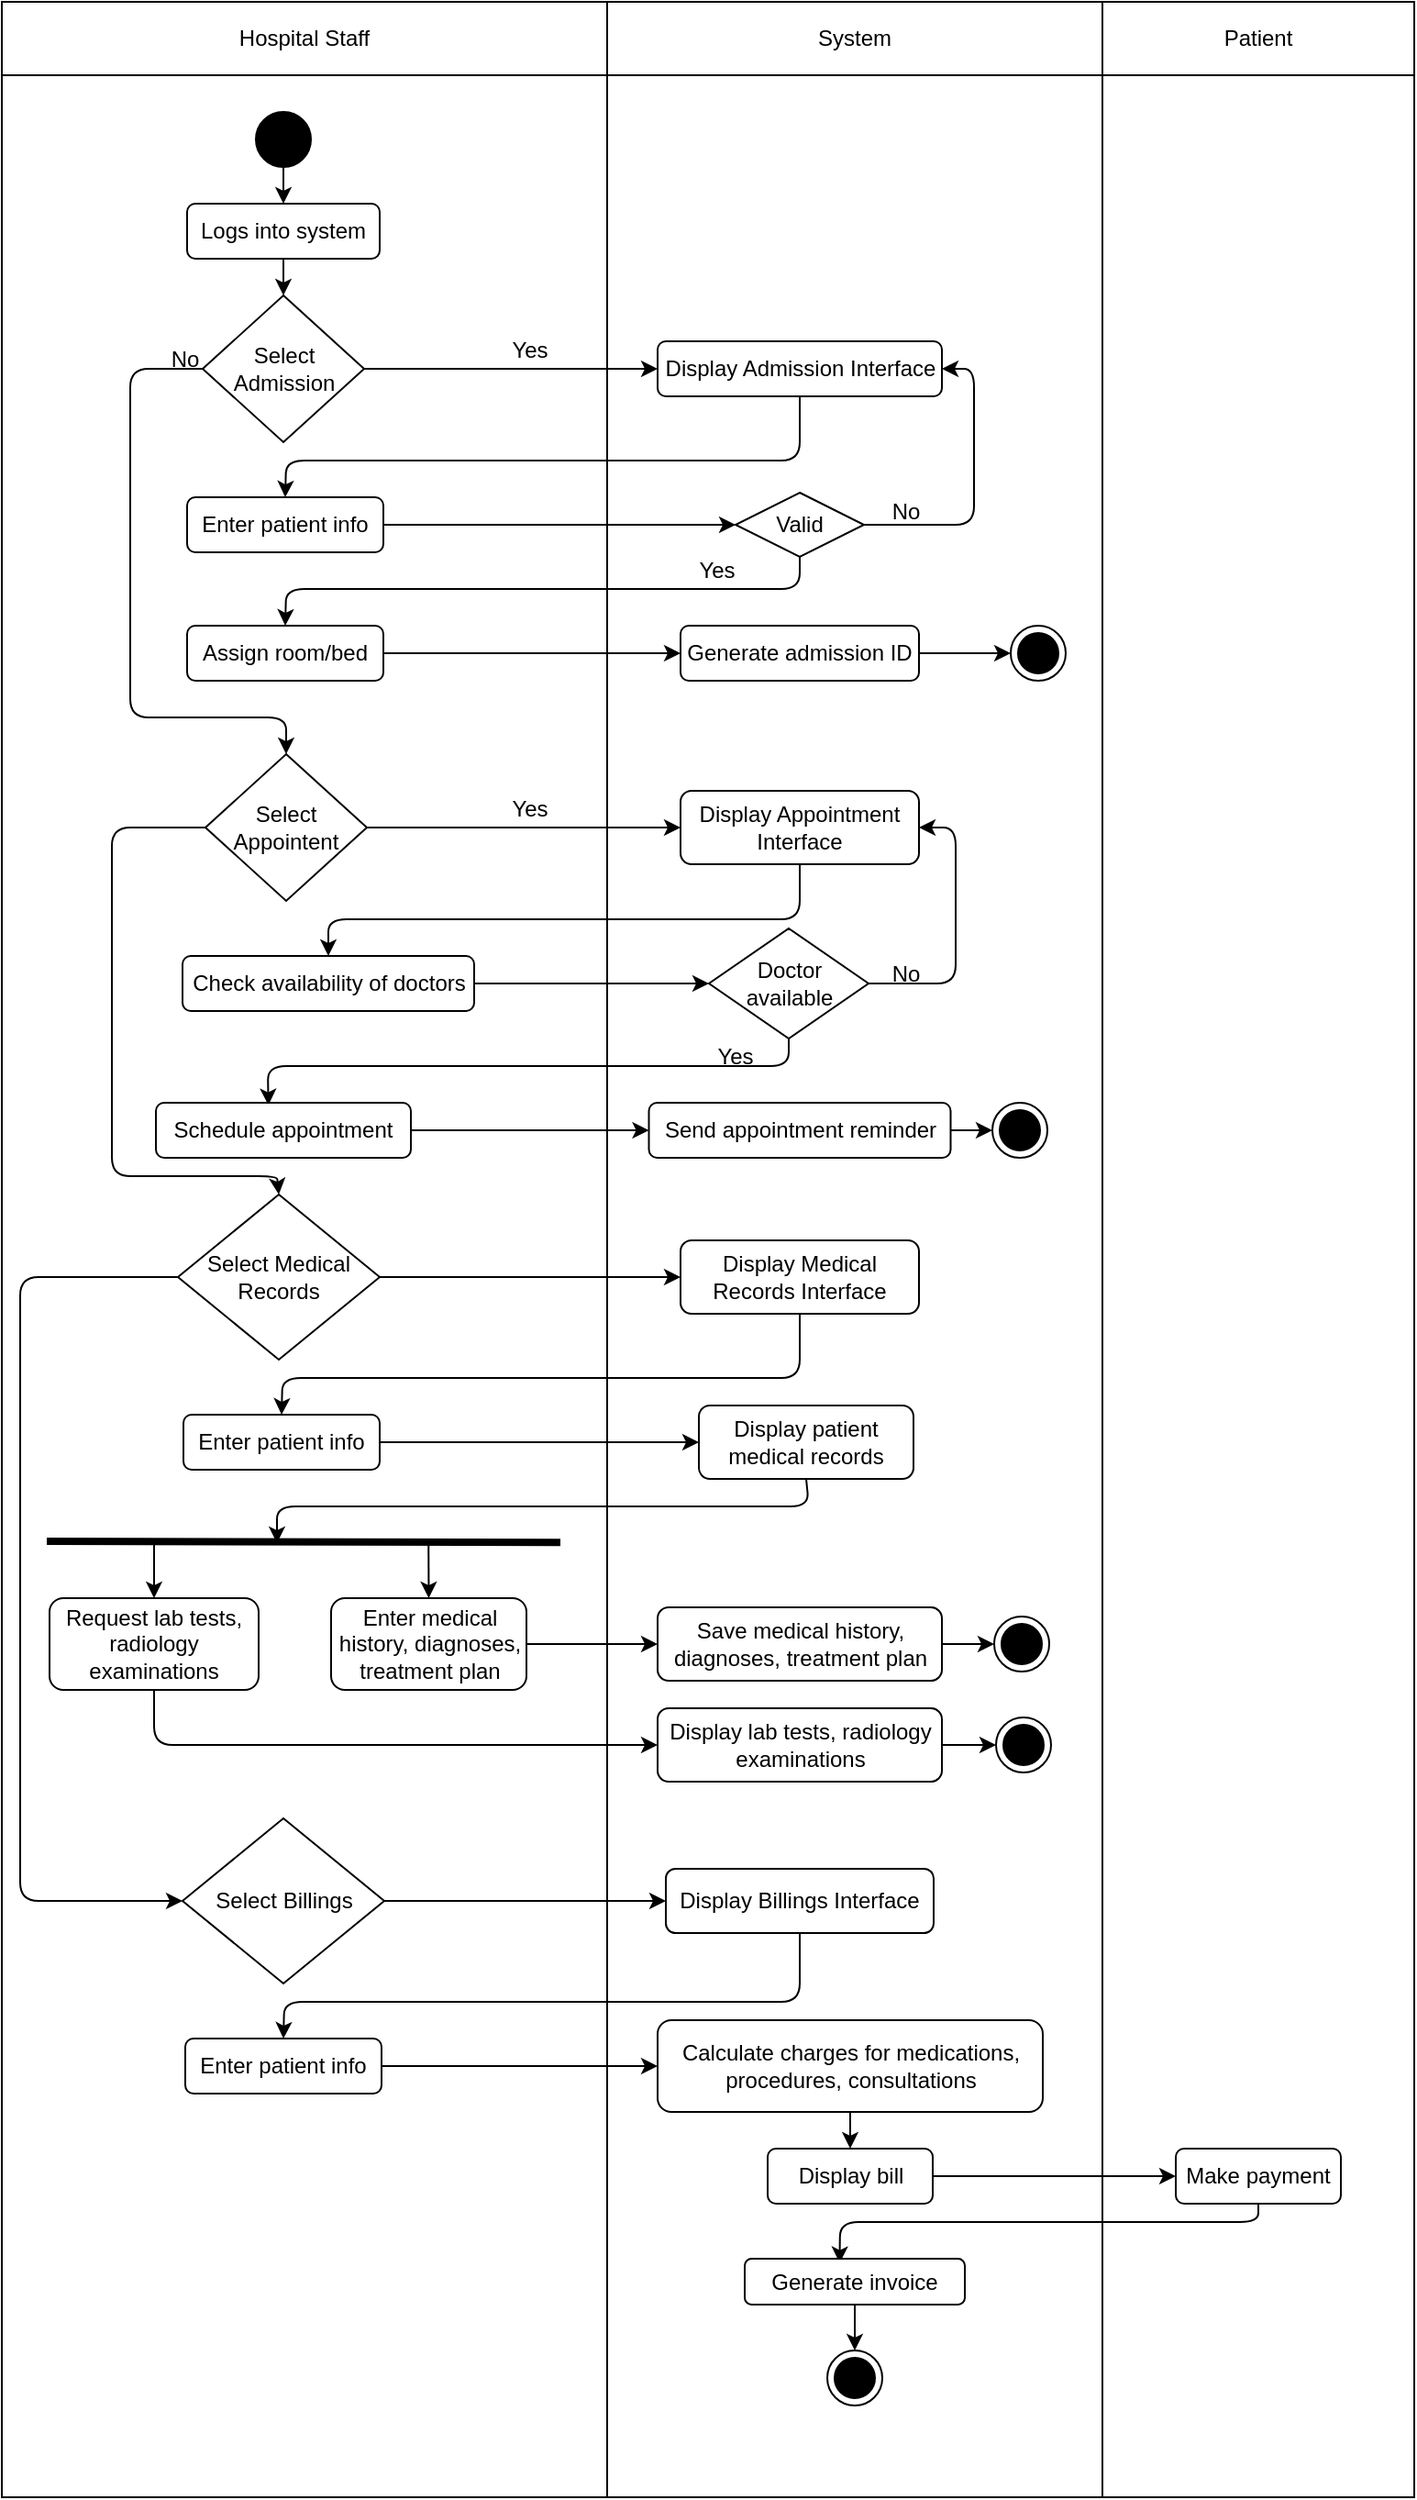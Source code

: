 <mxfile>
    <diagram id="4Sp2DBcpgXDXcl7x18Bd" name="Page-1">
        <mxGraphModel dx="2396" dy="68" grid="1" gridSize="10" guides="1" tooltips="1" connect="1" arrows="1" fold="1" page="1" pageScale="1" pageWidth="1100" pageHeight="850" math="0" shadow="0">
            <root>
                <mxCell id="0"/>
                <mxCell id="1" parent="0"/>
                <mxCell id="19" value="" style="rounded=0;whiteSpace=wrap;html=1;fillColor=#FFFFFF;" vertex="1" parent="1">
                    <mxGeometry x="980" y="860" width="170" height="1360" as="geometry"/>
                </mxCell>
                <mxCell id="16" value="" style="rounded=0;whiteSpace=wrap;html=1;fillColor=#FFFFFF;" vertex="1" parent="1">
                    <mxGeometry x="710" y="860" width="270" height="1360" as="geometry"/>
                </mxCell>
                <mxCell id="13" value="" style="rounded=0;whiteSpace=wrap;html=1;fillColor=#FFFFFF;" vertex="1" parent="1">
                    <mxGeometry x="380" y="860" width="330" height="1360" as="geometry"/>
                </mxCell>
                <mxCell id="9" style="edgeStyle=none;html=1;exitX=0.5;exitY=1;exitDx=0;exitDy=0;labelBackgroundColor=#000000;strokeWidth=1;entryX=0.5;entryY=0;entryDx=0;entryDy=0;" edge="1" parent="1" source="3" target="15">
                    <mxGeometry relative="1" as="geometry">
                        <mxPoint x="512.5" y="1030" as="targetPoint"/>
                    </mxGeometry>
                </mxCell>
                <mxCell id="3" value="Logs into system" style="rounded=1;whiteSpace=wrap;html=1;" vertex="1" parent="1">
                    <mxGeometry x="481" y="970" width="105" height="30" as="geometry"/>
                </mxCell>
                <mxCell id="8" style="edgeStyle=none;html=1;exitX=0.5;exitY=1;exitDx=0;exitDy=0;entryX=0.5;entryY=0;entryDx=0;entryDy=0;labelBackgroundColor=#000000;strokeWidth=1;" edge="1" parent="1" source="7" target="3">
                    <mxGeometry relative="1" as="geometry"/>
                </mxCell>
                <mxCell id="7" value="" style="ellipse;whiteSpace=wrap;html=1;aspect=fixed;fillColor=#000000;" vertex="1" parent="1">
                    <mxGeometry x="518.5" y="920" width="30" height="30" as="geometry"/>
                </mxCell>
                <mxCell id="14" value="Hospital Staff" style="rounded=0;whiteSpace=wrap;html=1;fillColor=#FFFFFF;" vertex="1" parent="1">
                    <mxGeometry x="380" y="860" width="330" height="40" as="geometry"/>
                </mxCell>
                <mxCell id="22" style="edgeStyle=none;html=1;exitX=1;exitY=0.5;exitDx=0;exitDy=0;entryX=0;entryY=0.5;entryDx=0;entryDy=0;labelBackgroundColor=#000000;strokeWidth=1;" edge="1" parent="1" source="15" target="21">
                    <mxGeometry relative="1" as="geometry"/>
                </mxCell>
                <mxCell id="43" style="edgeStyle=none;html=1;exitX=0;exitY=0.5;exitDx=0;exitDy=0;entryX=0.5;entryY=0;entryDx=0;entryDy=0;labelBackgroundColor=#000000;strokeWidth=1;" edge="1" parent="1" source="15" target="42">
                    <mxGeometry relative="1" as="geometry">
                        <Array as="points">
                            <mxPoint x="450" y="1060"/>
                            <mxPoint x="450" y="1250"/>
                            <mxPoint x="535" y="1250"/>
                        </Array>
                    </mxGeometry>
                </mxCell>
                <mxCell id="15" value="Select Admission" style="rhombus;whiteSpace=wrap;html=1;fillColor=#FFFFFF;" vertex="1" parent="1">
                    <mxGeometry x="489.5" y="1020" width="88" height="80" as="geometry"/>
                </mxCell>
                <mxCell id="17" value="System" style="rounded=0;whiteSpace=wrap;html=1;fillColor=#FFFFFF;" vertex="1" parent="1">
                    <mxGeometry x="710" y="860" width="270" height="40" as="geometry"/>
                </mxCell>
                <mxCell id="20" value="Patient" style="rounded=0;whiteSpace=wrap;html=1;fillColor=#FFFFFF;" vertex="1" parent="1">
                    <mxGeometry x="980" y="860" width="170" height="40" as="geometry"/>
                </mxCell>
                <mxCell id="26" style="edgeStyle=none;html=1;exitX=0.5;exitY=1;exitDx=0;exitDy=0;entryX=0.5;entryY=0;entryDx=0;entryDy=0;labelBackgroundColor=#000000;strokeWidth=1;" edge="1" parent="1" source="21" target="23">
                    <mxGeometry relative="1" as="geometry">
                        <Array as="points">
                            <mxPoint x="815" y="1110"/>
                            <mxPoint x="770" y="1110"/>
                            <mxPoint x="660" y="1110"/>
                            <mxPoint x="604" y="1110"/>
                            <mxPoint x="535" y="1110"/>
                        </Array>
                    </mxGeometry>
                </mxCell>
                <mxCell id="21" value="Display Admission Interface" style="rounded=1;whiteSpace=wrap;html=1;fillColor=#FFFFFF;" vertex="1" parent="1">
                    <mxGeometry x="737.5" y="1045" width="155" height="30" as="geometry"/>
                </mxCell>
                <mxCell id="29" style="edgeStyle=none;html=1;exitX=1;exitY=0.5;exitDx=0;exitDy=0;entryX=0;entryY=0.5;entryDx=0;entryDy=0;labelBackgroundColor=#000000;strokeWidth=1;" edge="1" parent="1" source="23" target="28">
                    <mxGeometry relative="1" as="geometry"/>
                </mxCell>
                <mxCell id="23" value="Enter patient info" style="rounded=1;whiteSpace=wrap;html=1;fillColor=#FFFFFF;" vertex="1" parent="1">
                    <mxGeometry x="481" y="1130" width="107" height="30" as="geometry"/>
                </mxCell>
                <mxCell id="32" style="edgeStyle=none;html=1;exitX=0.5;exitY=1;exitDx=0;exitDy=0;entryX=0.5;entryY=0;entryDx=0;entryDy=0;labelBackgroundColor=#000000;strokeWidth=1;" edge="1" parent="1" source="28" target="30">
                    <mxGeometry relative="1" as="geometry">
                        <Array as="points">
                            <mxPoint x="815" y="1180"/>
                            <mxPoint x="605" y="1180"/>
                            <mxPoint x="535" y="1180"/>
                        </Array>
                    </mxGeometry>
                </mxCell>
                <mxCell id="33" style="edgeStyle=none;html=1;exitX=1;exitY=0.5;exitDx=0;exitDy=0;entryX=1;entryY=0.5;entryDx=0;entryDy=0;labelBackgroundColor=#000000;strokeWidth=1;" edge="1" parent="1" source="28" target="21">
                    <mxGeometry relative="1" as="geometry">
                        <Array as="points">
                            <mxPoint x="910" y="1145"/>
                            <mxPoint x="910" y="1060"/>
                        </Array>
                    </mxGeometry>
                </mxCell>
                <mxCell id="28" value="Valid" style="rhombus;whiteSpace=wrap;html=1;fillColor=#FFFFFF;" vertex="1" parent="1">
                    <mxGeometry x="780" y="1127.5" width="70" height="35" as="geometry"/>
                </mxCell>
                <mxCell id="41" style="edgeStyle=none;html=1;exitX=1;exitY=0.5;exitDx=0;exitDy=0;entryX=0;entryY=0.5;entryDx=0;entryDy=0;labelBackgroundColor=#000000;strokeWidth=1;" edge="1" parent="1" source="30" target="40">
                    <mxGeometry relative="1" as="geometry"/>
                </mxCell>
                <mxCell id="30" value="Assign room/bed" style="rounded=1;whiteSpace=wrap;html=1;fillColor=#FFFFFF;" vertex="1" parent="1">
                    <mxGeometry x="481" y="1200" width="107" height="30" as="geometry"/>
                </mxCell>
                <mxCell id="36" value="Yes" style="text;html=1;strokeColor=none;fillColor=none;align=center;verticalAlign=middle;whiteSpace=wrap;rounded=0;" vertex="1" parent="1">
                    <mxGeometry x="750" y="1160" width="40" height="20" as="geometry"/>
                </mxCell>
                <mxCell id="38" value="No" style="text;html=1;strokeColor=none;fillColor=none;align=center;verticalAlign=middle;whiteSpace=wrap;rounded=0;" vertex="1" parent="1">
                    <mxGeometry x="852.5" y="1127.5" width="40" height="20" as="geometry"/>
                </mxCell>
                <mxCell id="39" value="Yes" style="text;html=1;strokeColor=none;fillColor=none;align=center;verticalAlign=middle;whiteSpace=wrap;rounded=0;" vertex="1" parent="1">
                    <mxGeometry x="647.5" y="1040" width="40" height="20" as="geometry"/>
                </mxCell>
                <mxCell id="96" style="edgeStyle=none;html=1;exitX=1;exitY=0.5;exitDx=0;exitDy=0;entryX=0;entryY=0.5;entryDx=0;entryDy=0;labelBackgroundColor=#000000;strokeWidth=1;" edge="1" parent="1" source="40" target="95">
                    <mxGeometry relative="1" as="geometry"/>
                </mxCell>
                <mxCell id="40" value="Generate admission ID" style="rounded=1;whiteSpace=wrap;html=1;fillColor=#FFFFFF;" vertex="1" parent="1">
                    <mxGeometry x="750" y="1200" width="130" height="30" as="geometry"/>
                </mxCell>
                <mxCell id="48" style="edgeStyle=none;html=1;exitX=1;exitY=0.5;exitDx=0;exitDy=0;entryX=0;entryY=0.5;entryDx=0;entryDy=0;labelBackgroundColor=#000000;strokeWidth=1;" edge="1" parent="1" source="42" target="47">
                    <mxGeometry relative="1" as="geometry"/>
                </mxCell>
                <mxCell id="61" style="edgeStyle=none;html=1;exitX=0;exitY=0.5;exitDx=0;exitDy=0;entryX=0.5;entryY=0;entryDx=0;entryDy=0;labelBackgroundColor=#000000;strokeWidth=1;" edge="1" parent="1" source="42" target="60">
                    <mxGeometry relative="1" as="geometry">
                        <Array as="points">
                            <mxPoint x="440" y="1310"/>
                            <mxPoint x="440" y="1500"/>
                            <mxPoint x="530" y="1500"/>
                        </Array>
                    </mxGeometry>
                </mxCell>
                <mxCell id="42" value="Select Appointent" style="rhombus;whiteSpace=wrap;html=1;fillColor=#FFFFFF;" vertex="1" parent="1">
                    <mxGeometry x="491" y="1270" width="88" height="80" as="geometry"/>
                </mxCell>
                <mxCell id="44" value="No" style="text;html=1;strokeColor=none;fillColor=none;align=center;verticalAlign=middle;whiteSpace=wrap;rounded=0;" vertex="1" parent="1">
                    <mxGeometry x="460" y="1045" width="40" height="20" as="geometry"/>
                </mxCell>
                <mxCell id="52" style="edgeStyle=none;html=1;exitX=1;exitY=0.5;exitDx=0;exitDy=0;entryX=0;entryY=0.5;entryDx=0;entryDy=0;labelBackgroundColor=#000000;strokeWidth=1;" edge="1" parent="1" source="45" target="51">
                    <mxGeometry relative="1" as="geometry"/>
                </mxCell>
                <mxCell id="45" value="Check availability of doctors" style="rounded=1;whiteSpace=wrap;html=1;fillColor=#FFFFFF;" vertex="1" parent="1">
                    <mxGeometry x="478.5" y="1380" width="159" height="30" as="geometry"/>
                </mxCell>
                <mxCell id="49" style="edgeStyle=none;html=1;exitX=0.5;exitY=1;exitDx=0;exitDy=0;entryX=0.5;entryY=0;entryDx=0;entryDy=0;labelBackgroundColor=#000000;strokeWidth=1;" edge="1" parent="1" source="47" target="45">
                    <mxGeometry relative="1" as="geometry">
                        <Array as="points">
                            <mxPoint x="815" y="1360"/>
                            <mxPoint x="605" y="1360"/>
                            <mxPoint x="558" y="1360"/>
                        </Array>
                    </mxGeometry>
                </mxCell>
                <mxCell id="47" value="Display Appointment Interface" style="rounded=1;whiteSpace=wrap;html=1;fillColor=#FFFFFF;" vertex="1" parent="1">
                    <mxGeometry x="750" y="1290" width="130" height="40" as="geometry"/>
                </mxCell>
                <mxCell id="50" value="Yes" style="text;html=1;strokeColor=none;fillColor=none;align=center;verticalAlign=middle;whiteSpace=wrap;rounded=0;" vertex="1" parent="1">
                    <mxGeometry x="647.5" y="1290" width="40" height="20" as="geometry"/>
                </mxCell>
                <mxCell id="53" style="edgeStyle=none;html=1;exitX=1;exitY=0.5;exitDx=0;exitDy=0;entryX=1;entryY=0.5;entryDx=0;entryDy=0;labelBackgroundColor=#000000;strokeWidth=1;" edge="1" parent="1" source="51" target="47">
                    <mxGeometry relative="1" as="geometry">
                        <Array as="points">
                            <mxPoint x="900" y="1395"/>
                            <mxPoint x="900" y="1310"/>
                        </Array>
                    </mxGeometry>
                </mxCell>
                <mxCell id="55" style="edgeStyle=none;html=1;exitX=0.5;exitY=1;exitDx=0;exitDy=0;entryX=0.441;entryY=0.044;entryDx=0;entryDy=0;entryPerimeter=0;labelBackgroundColor=#000000;strokeWidth=1;" edge="1" parent="1" source="51" target="54">
                    <mxGeometry relative="1" as="geometry">
                        <Array as="points">
                            <mxPoint x="809" y="1440"/>
                            <mxPoint x="595" y="1440"/>
                            <mxPoint x="525" y="1440"/>
                        </Array>
                    </mxGeometry>
                </mxCell>
                <mxCell id="51" value="Doctor available" style="rhombus;whiteSpace=wrap;html=1;fillColor=#FFFFFF;" vertex="1" parent="1">
                    <mxGeometry x="765.5" y="1365" width="87" height="60" as="geometry"/>
                </mxCell>
                <mxCell id="59" style="edgeStyle=none;html=1;exitX=1;exitY=0.5;exitDx=0;exitDy=0;entryX=0;entryY=0.5;entryDx=0;entryDy=0;labelBackgroundColor=#000000;strokeWidth=1;" edge="1" parent="1" source="54" target="58">
                    <mxGeometry relative="1" as="geometry"/>
                </mxCell>
                <mxCell id="54" value="Schedule appointment" style="rounded=1;whiteSpace=wrap;html=1;fillColor=#FFFFFF;" vertex="1" parent="1">
                    <mxGeometry x="464" y="1460" width="139" height="30" as="geometry"/>
                </mxCell>
                <mxCell id="56" value="Yes" style="text;html=1;strokeColor=none;fillColor=none;align=center;verticalAlign=middle;whiteSpace=wrap;rounded=0;" vertex="1" parent="1">
                    <mxGeometry x="760" y="1425" width="40" height="20" as="geometry"/>
                </mxCell>
                <mxCell id="57" value="No" style="text;html=1;strokeColor=none;fillColor=none;align=center;verticalAlign=middle;whiteSpace=wrap;rounded=0;" vertex="1" parent="1">
                    <mxGeometry x="852.5" y="1380" width="40" height="20" as="geometry"/>
                </mxCell>
                <mxCell id="98" style="edgeStyle=none;html=1;exitX=1;exitY=0.5;exitDx=0;exitDy=0;entryX=0;entryY=0.5;entryDx=0;entryDy=0;labelBackgroundColor=#000000;strokeWidth=1;" edge="1" parent="1" source="58" target="97">
                    <mxGeometry relative="1" as="geometry"/>
                </mxCell>
                <mxCell id="58" value="Send appointment reminder" style="rounded=1;whiteSpace=wrap;html=1;fillColor=#FFFFFF;" vertex="1" parent="1">
                    <mxGeometry x="732.75" y="1460" width="164.5" height="30" as="geometry"/>
                </mxCell>
                <mxCell id="63" style="edgeStyle=none;html=1;exitX=1;exitY=0.5;exitDx=0;exitDy=0;entryX=0;entryY=0.5;entryDx=0;entryDy=0;labelBackgroundColor=#000000;strokeWidth=1;" edge="1" parent="1" source="60" target="62">
                    <mxGeometry relative="1" as="geometry"/>
                </mxCell>
                <mxCell id="81" style="edgeStyle=none;html=1;exitX=0;exitY=0.5;exitDx=0;exitDy=0;entryX=0;entryY=0.5;entryDx=0;entryDy=0;labelBackgroundColor=#000000;strokeWidth=1;" edge="1" parent="1" source="60" target="80">
                    <mxGeometry relative="1" as="geometry">
                        <Array as="points">
                            <mxPoint x="390" y="1555"/>
                            <mxPoint x="390" y="1895"/>
                        </Array>
                    </mxGeometry>
                </mxCell>
                <mxCell id="60" value="Select Medical Records" style="rhombus;whiteSpace=wrap;html=1;fillColor=#FFFFFF;" vertex="1" parent="1">
                    <mxGeometry x="476" y="1510" width="110" height="90" as="geometry"/>
                </mxCell>
                <mxCell id="65" style="edgeStyle=none;html=1;exitX=0.5;exitY=1;exitDx=0;exitDy=0;entryX=0.5;entryY=0;entryDx=0;entryDy=0;labelBackgroundColor=#000000;strokeWidth=1;" edge="1" parent="1" source="62" target="64">
                    <mxGeometry relative="1" as="geometry">
                        <Array as="points">
                            <mxPoint x="815" y="1610"/>
                            <mxPoint x="603" y="1610"/>
                            <mxPoint x="533" y="1610"/>
                        </Array>
                    </mxGeometry>
                </mxCell>
                <mxCell id="62" value="Display Medical Records Interface" style="rounded=1;whiteSpace=wrap;html=1;fillColor=#FFFFFF;" vertex="1" parent="1">
                    <mxGeometry x="750" y="1535" width="130" height="40" as="geometry"/>
                </mxCell>
                <mxCell id="67" style="edgeStyle=none;html=1;exitX=1;exitY=0.5;exitDx=0;exitDy=0;entryX=0;entryY=0.5;entryDx=0;entryDy=0;labelBackgroundColor=#000000;strokeWidth=1;" edge="1" parent="1" source="64" target="66">
                    <mxGeometry relative="1" as="geometry"/>
                </mxCell>
                <mxCell id="64" value="Enter patient info" style="rounded=1;whiteSpace=wrap;html=1;fillColor=#FFFFFF;" vertex="1" parent="1">
                    <mxGeometry x="479" y="1630" width="107" height="30" as="geometry"/>
                </mxCell>
                <mxCell id="75" style="edgeStyle=none;html=1;exitX=0.5;exitY=1;exitDx=0;exitDy=0;labelBackgroundColor=#000000;strokeWidth=1;" edge="1" parent="1" source="66">
                    <mxGeometry relative="1" as="geometry">
                        <mxPoint x="530" y="1700" as="targetPoint"/>
                        <Array as="points">
                            <mxPoint x="820" y="1680"/>
                            <mxPoint x="530" y="1680"/>
                        </Array>
                    </mxGeometry>
                </mxCell>
                <mxCell id="66" value="Display patient medical records" style="rounded=1;whiteSpace=wrap;html=1;fillColor=#FFFFFF;" vertex="1" parent="1">
                    <mxGeometry x="760" y="1625" width="117" height="40" as="geometry"/>
                </mxCell>
                <mxCell id="71" style="edgeStyle=none;html=1;exitX=1;exitY=0.5;exitDx=0;exitDy=0;entryX=0;entryY=0.5;entryDx=0;entryDy=0;labelBackgroundColor=#000000;strokeWidth=1;" edge="1" parent="1" source="68" target="70">
                    <mxGeometry relative="1" as="geometry"/>
                </mxCell>
                <mxCell id="68" value="Enter medical history, diagnoses, treatment plan" style="rounded=1;whiteSpace=wrap;html=1;fillColor=#FFFFFF;" vertex="1" parent="1">
                    <mxGeometry x="559.5" y="1730" width="106.5" height="50" as="geometry"/>
                </mxCell>
                <mxCell id="100" style="edgeStyle=none;html=1;exitX=1;exitY=0.5;exitDx=0;exitDy=0;entryX=0;entryY=0.5;entryDx=0;entryDy=0;labelBackgroundColor=#000000;strokeWidth=1;" edge="1" parent="1" source="70" target="99">
                    <mxGeometry relative="1" as="geometry"/>
                </mxCell>
                <mxCell id="70" value="Save medical history, diagnoses, treatment plan" style="rounded=1;whiteSpace=wrap;html=1;fillColor=#FFFFFF;" vertex="1" parent="1">
                    <mxGeometry x="737.5" y="1735" width="155" height="40" as="geometry"/>
                </mxCell>
                <mxCell id="79" style="edgeStyle=none;html=1;exitX=0.5;exitY=1;exitDx=0;exitDy=0;entryX=0;entryY=0.5;entryDx=0;entryDy=0;labelBackgroundColor=#000000;strokeWidth=1;" edge="1" parent="1" source="72" target="78">
                    <mxGeometry relative="1" as="geometry">
                        <Array as="points">
                            <mxPoint x="463" y="1810"/>
                        </Array>
                    </mxGeometry>
                </mxCell>
                <mxCell id="72" value="Request lab tests, radiology examinations" style="rounded=1;whiteSpace=wrap;html=1;fillColor=#FFFFFF;" vertex="1" parent="1">
                    <mxGeometry x="406" y="1730" width="114" height="50" as="geometry"/>
                </mxCell>
                <mxCell id="74" value="" style="endArrow=none;html=1;labelBackgroundColor=#000000;strokeWidth=4;" edge="1" parent="1">
                    <mxGeometry width="50" height="50" relative="1" as="geometry">
                        <mxPoint x="404.5" y="1698.997" as="sourcePoint"/>
                        <mxPoint x="684.5" y="1699.663" as="targetPoint"/>
                    </mxGeometry>
                </mxCell>
                <mxCell id="76" value="" style="endArrow=classic;html=1;labelBackgroundColor=#000000;strokeWidth=1;entryX=0.5;entryY=0;entryDx=0;entryDy=0;" edge="1" parent="1" target="72">
                    <mxGeometry width="50" height="50" relative="1" as="geometry">
                        <mxPoint x="463" y="1700" as="sourcePoint"/>
                        <mxPoint x="510" y="1650" as="targetPoint"/>
                    </mxGeometry>
                </mxCell>
                <mxCell id="77" value="" style="endArrow=classic;html=1;labelBackgroundColor=#000000;strokeWidth=1;entryX=0.5;entryY=0;entryDx=0;entryDy=0;" edge="1" parent="1" target="68">
                    <mxGeometry width="50" height="50" relative="1" as="geometry">
                        <mxPoint x="612.61" y="1700" as="sourcePoint"/>
                        <mxPoint x="612.61" y="1730" as="targetPoint"/>
                    </mxGeometry>
                </mxCell>
                <mxCell id="102" style="edgeStyle=none;html=1;exitX=1;exitY=0.5;exitDx=0;exitDy=0;entryX=0;entryY=0.5;entryDx=0;entryDy=0;labelBackgroundColor=#000000;strokeWidth=1;" edge="1" parent="1" source="78" target="101">
                    <mxGeometry relative="1" as="geometry"/>
                </mxCell>
                <mxCell id="78" value="Display lab tests, radiology examinations" style="rounded=1;whiteSpace=wrap;html=1;fillColor=#FFFFFF;" vertex="1" parent="1">
                    <mxGeometry x="737.5" y="1790" width="155" height="40" as="geometry"/>
                </mxCell>
                <mxCell id="83" style="edgeStyle=none;html=1;exitX=1;exitY=0.5;exitDx=0;exitDy=0;entryX=0;entryY=0.5;entryDx=0;entryDy=0;labelBackgroundColor=#000000;strokeWidth=1;" edge="1" parent="1" source="80" target="82">
                    <mxGeometry relative="1" as="geometry"/>
                </mxCell>
                <mxCell id="80" value="Select Billings" style="rhombus;whiteSpace=wrap;html=1;fillColor=#FFFFFF;" vertex="1" parent="1">
                    <mxGeometry x="478.5" y="1850" width="110" height="90" as="geometry"/>
                </mxCell>
                <mxCell id="85" style="edgeStyle=none;html=1;exitX=0.5;exitY=1;exitDx=0;exitDy=0;entryX=0.5;entryY=0;entryDx=0;entryDy=0;labelBackgroundColor=#000000;strokeWidth=1;" edge="1" parent="1" source="82" target="84">
                    <mxGeometry relative="1" as="geometry">
                        <Array as="points">
                            <mxPoint x="815" y="1950"/>
                            <mxPoint x="534" y="1950"/>
                        </Array>
                    </mxGeometry>
                </mxCell>
                <mxCell id="82" value="Display Billings Interface" style="rounded=1;whiteSpace=wrap;html=1;fillColor=#FFFFFF;" vertex="1" parent="1">
                    <mxGeometry x="742" y="1877.5" width="146" height="35" as="geometry"/>
                </mxCell>
                <mxCell id="88" style="edgeStyle=none;html=1;exitX=1;exitY=0.5;exitDx=0;exitDy=0;entryX=0;entryY=0.5;entryDx=0;entryDy=0;labelBackgroundColor=#000000;strokeWidth=1;" edge="1" parent="1" source="84" target="86">
                    <mxGeometry relative="1" as="geometry"/>
                </mxCell>
                <mxCell id="84" value="Enter patient info" style="rounded=1;whiteSpace=wrap;html=1;fillColor=#FFFFFF;" vertex="1" parent="1">
                    <mxGeometry x="480" y="1970" width="107" height="30" as="geometry"/>
                </mxCell>
                <mxCell id="90" style="edgeStyle=none;html=1;exitX=0.5;exitY=1;exitDx=0;exitDy=0;entryX=0.5;entryY=0;entryDx=0;entryDy=0;labelBackgroundColor=#000000;strokeWidth=1;" edge="1" parent="1" source="86" target="89">
                    <mxGeometry relative="1" as="geometry"/>
                </mxCell>
                <mxCell id="86" value="Calculate charges for medications, procedures, consultations" style="rounded=1;whiteSpace=wrap;html=1;fillColor=#FFFFFF;" vertex="1" parent="1">
                    <mxGeometry x="737.5" y="1960" width="210" height="50" as="geometry"/>
                </mxCell>
                <mxCell id="92" style="edgeStyle=none;html=1;exitX=1;exitY=0.5;exitDx=0;exitDy=0;entryX=0;entryY=0.5;entryDx=0;entryDy=0;labelBackgroundColor=#000000;strokeWidth=1;" edge="1" parent="1" source="89" target="91">
                    <mxGeometry relative="1" as="geometry"/>
                </mxCell>
                <mxCell id="89" value="Display bill" style="rounded=1;whiteSpace=wrap;html=1;fillColor=#FFFFFF;" vertex="1" parent="1">
                    <mxGeometry x="797.5" y="2030" width="90" height="30" as="geometry"/>
                </mxCell>
                <mxCell id="94" style="edgeStyle=none;html=1;exitX=0.5;exitY=1;exitDx=0;exitDy=0;entryX=0.431;entryY=0.093;entryDx=0;entryDy=0;entryPerimeter=0;labelBackgroundColor=#000000;strokeWidth=1;" edge="1" parent="1" source="91" target="93">
                    <mxGeometry relative="1" as="geometry">
                        <Array as="points">
                            <mxPoint x="1065" y="2070"/>
                            <mxPoint x="837" y="2070"/>
                        </Array>
                    </mxGeometry>
                </mxCell>
                <mxCell id="91" value="Make payment" style="rounded=1;whiteSpace=wrap;html=1;fillColor=#FFFFFF;" vertex="1" parent="1">
                    <mxGeometry x="1020" y="2030" width="90" height="30" as="geometry"/>
                </mxCell>
                <mxCell id="104" style="edgeStyle=none;html=1;exitX=0.5;exitY=1;exitDx=0;exitDy=0;entryX=0.5;entryY=0;entryDx=0;entryDy=0;labelBackgroundColor=#000000;strokeWidth=1;" edge="1" parent="1" source="93" target="103">
                    <mxGeometry relative="1" as="geometry"/>
                </mxCell>
                <mxCell id="93" value="Generate invoice" style="rounded=1;whiteSpace=wrap;html=1;fillColor=#FFFFFF;" vertex="1" parent="1">
                    <mxGeometry x="785" y="2090" width="120" height="25" as="geometry"/>
                </mxCell>
                <mxCell id="95" value="" style="ellipse;html=1;shape=endState;fillColor=strokeColor;" vertex="1" parent="1">
                    <mxGeometry x="930" y="1200" width="30" height="30" as="geometry"/>
                </mxCell>
                <mxCell id="97" value="" style="ellipse;html=1;shape=endState;fillColor=strokeColor;" vertex="1" parent="1">
                    <mxGeometry x="920" y="1460" width="30" height="30" as="geometry"/>
                </mxCell>
                <mxCell id="99" value="" style="ellipse;html=1;shape=endState;fillColor=strokeColor;" vertex="1" parent="1">
                    <mxGeometry x="921" y="1740" width="30" height="30" as="geometry"/>
                </mxCell>
                <mxCell id="101" value="" style="ellipse;html=1;shape=endState;fillColor=strokeColor;" vertex="1" parent="1">
                    <mxGeometry x="922" y="1795" width="30" height="30" as="geometry"/>
                </mxCell>
                <mxCell id="103" value="" style="ellipse;html=1;shape=endState;fillColor=strokeColor;" vertex="1" parent="1">
                    <mxGeometry x="830" y="2140" width="30" height="30" as="geometry"/>
                </mxCell>
            </root>
        </mxGraphModel>
    </diagram>
</mxfile>
